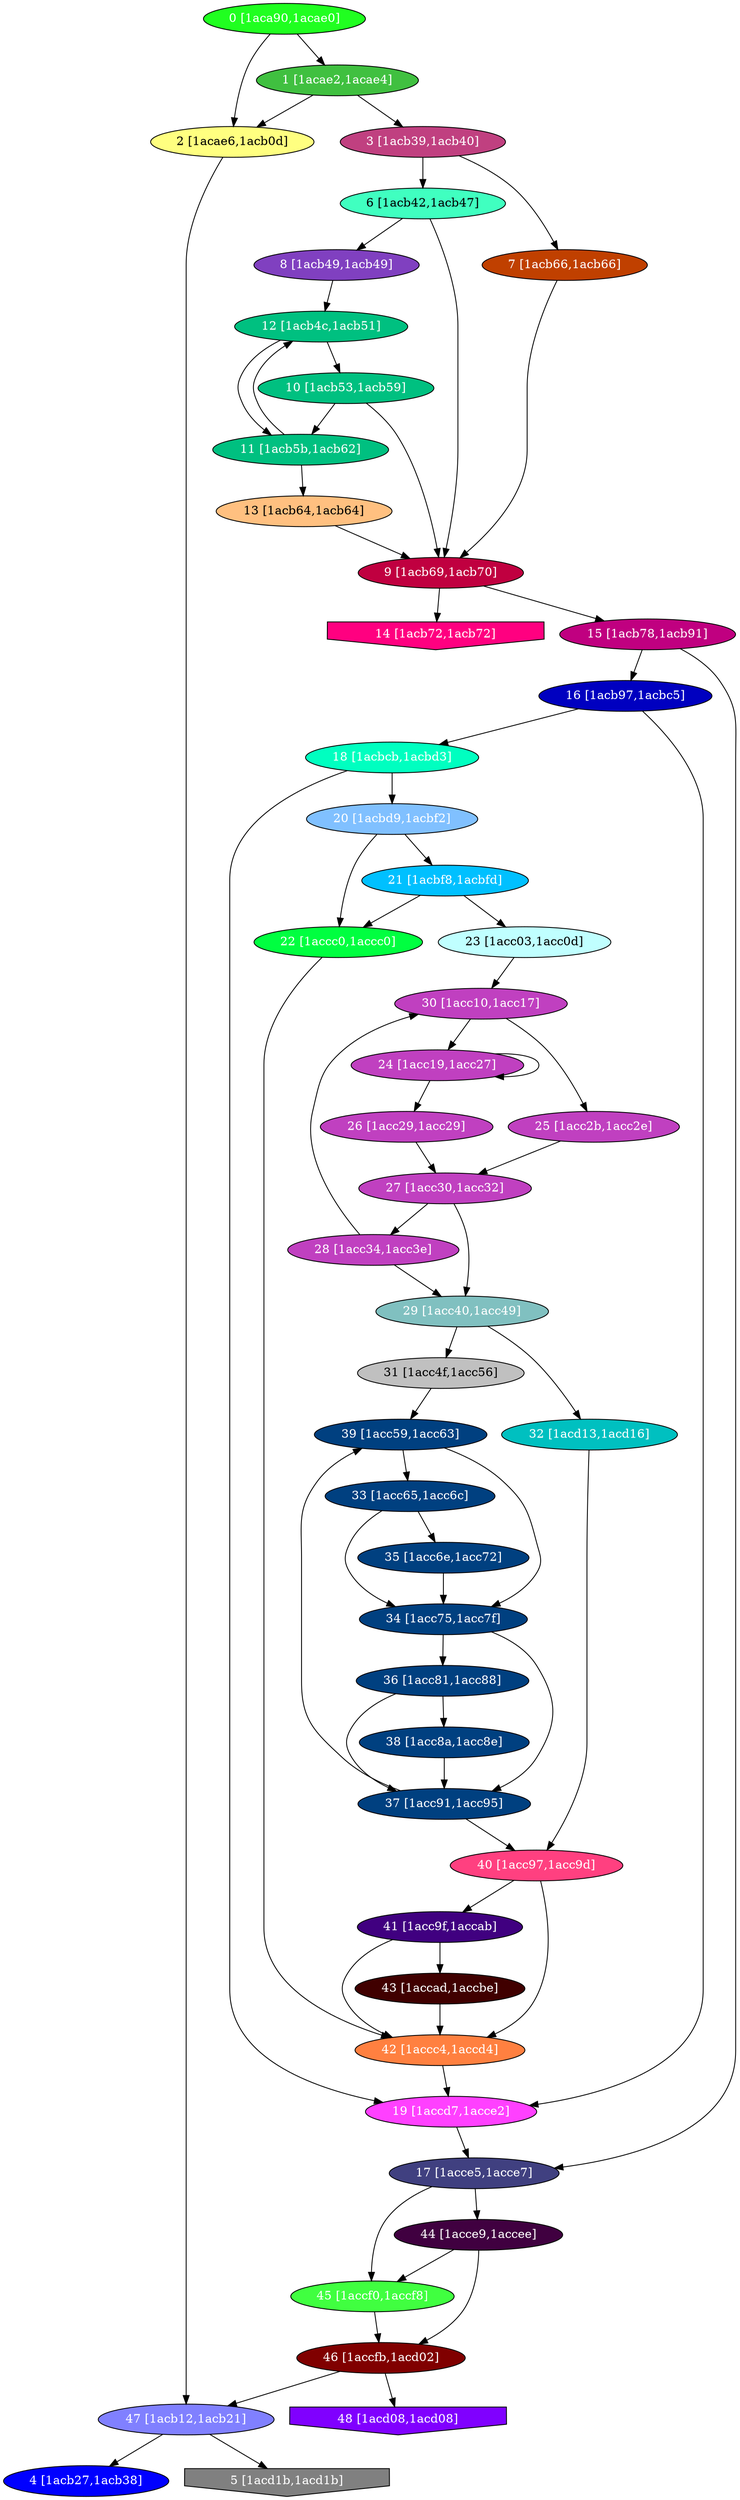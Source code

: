 diGraph libnss3{
	libnss3_0  [style=filled fillcolor="#20FF20" fontcolor="#ffffff" shape=oval label="0 [1aca90,1acae0]"]
	libnss3_1  [style=filled fillcolor="#40C040" fontcolor="#ffffff" shape=oval label="1 [1acae2,1acae4]"]
	libnss3_2  [style=filled fillcolor="#FFFF80" fontcolor="#000000" shape=oval label="2 [1acae6,1acb0d]"]
	libnss3_3  [style=filled fillcolor="#C04080" fontcolor="#ffffff" shape=oval label="3 [1acb39,1acb40]"]
	libnss3_4  [style=filled fillcolor="#0000FF" fontcolor="#ffffff" shape=oval label="4 [1acb27,1acb38]"]
	libnss3_5  [style=filled fillcolor="#808080" fontcolor="#ffffff" shape=invhouse label="5 [1acd1b,1acd1b]"]
	libnss3_6  [style=filled fillcolor="#40FFC0" fontcolor="#000000" shape=oval label="6 [1acb42,1acb47]"]
	libnss3_7  [style=filled fillcolor="#C04000" fontcolor="#ffffff" shape=oval label="7 [1acb66,1acb66]"]
	libnss3_8  [style=filled fillcolor="#8040C0" fontcolor="#ffffff" shape=oval label="8 [1acb49,1acb49]"]
	libnss3_9  [style=filled fillcolor="#C00040" fontcolor="#ffffff" shape=oval label="9 [1acb69,1acb70]"]
	libnss3_a  [style=filled fillcolor="#00C080" fontcolor="#ffffff" shape=oval label="10 [1acb53,1acb59]"]
	libnss3_b  [style=filled fillcolor="#00C080" fontcolor="#ffffff" shape=oval label="11 [1acb5b,1acb62]"]
	libnss3_c  [style=filled fillcolor="#00C080" fontcolor="#ffffff" shape=oval label="12 [1acb4c,1acb51]"]
	libnss3_d  [style=filled fillcolor="#FFC080" fontcolor="#000000" shape=oval label="13 [1acb64,1acb64]"]
	libnss3_e  [style=filled fillcolor="#FF0080" fontcolor="#ffffff" shape=invhouse label="14 [1acb72,1acb72]"]
	libnss3_f  [style=filled fillcolor="#C00080" fontcolor="#ffffff" shape=oval label="15 [1acb78,1acb91]"]
	libnss3_10  [style=filled fillcolor="#0000C0" fontcolor="#ffffff" shape=oval label="16 [1acb97,1acbc5]"]
	libnss3_11  [style=filled fillcolor="#404080" fontcolor="#ffffff" shape=oval label="17 [1acce5,1acce7]"]
	libnss3_12  [style=filled fillcolor="#00FFC0" fontcolor="#ffffff" shape=oval label="18 [1acbcb,1acbd3]"]
	libnss3_13  [style=filled fillcolor="#FF40FF" fontcolor="#ffffff" shape=oval label="19 [1accd7,1acce2]"]
	libnss3_14  [style=filled fillcolor="#80C0FF" fontcolor="#ffffff" shape=oval label="20 [1acbd9,1acbf2]"]
	libnss3_15  [style=filled fillcolor="#00C0FF" fontcolor="#ffffff" shape=oval label="21 [1acbf8,1acbfd]"]
	libnss3_16  [style=filled fillcolor="#00FF40" fontcolor="#ffffff" shape=oval label="22 [1accc0,1accc0]"]
	libnss3_17  [style=filled fillcolor="#C0FFFF" fontcolor="#000000" shape=oval label="23 [1acc03,1acc0d]"]
	libnss3_18  [style=filled fillcolor="#C040C0" fontcolor="#ffffff" shape=oval label="24 [1acc19,1acc27]"]
	libnss3_19  [style=filled fillcolor="#C040C0" fontcolor="#ffffff" shape=oval label="25 [1acc2b,1acc2e]"]
	libnss3_1a  [style=filled fillcolor="#C040C0" fontcolor="#ffffff" shape=oval label="26 [1acc29,1acc29]"]
	libnss3_1b  [style=filled fillcolor="#C040C0" fontcolor="#ffffff" shape=oval label="27 [1acc30,1acc32]"]
	libnss3_1c  [style=filled fillcolor="#C040C0" fontcolor="#ffffff" shape=oval label="28 [1acc34,1acc3e]"]
	libnss3_1d  [style=filled fillcolor="#80C0C0" fontcolor="#ffffff" shape=oval label="29 [1acc40,1acc49]"]
	libnss3_1e  [style=filled fillcolor="#C040C0" fontcolor="#ffffff" shape=oval label="30 [1acc10,1acc17]"]
	libnss3_1f  [style=filled fillcolor="#C0C0C0" fontcolor="#000000" shape=oval label="31 [1acc4f,1acc56]"]
	libnss3_20  [style=filled fillcolor="#00C0C0" fontcolor="#ffffff" shape=oval label="32 [1acd13,1acd16]"]
	libnss3_21  [style=filled fillcolor="#004080" fontcolor="#ffffff" shape=oval label="33 [1acc65,1acc6c]"]
	libnss3_22  [style=filled fillcolor="#004080" fontcolor="#ffffff" shape=oval label="34 [1acc75,1acc7f]"]
	libnss3_23  [style=filled fillcolor="#004080" fontcolor="#ffffff" shape=oval label="35 [1acc6e,1acc72]"]
	libnss3_24  [style=filled fillcolor="#004080" fontcolor="#ffffff" shape=oval label="36 [1acc81,1acc88]"]
	libnss3_25  [style=filled fillcolor="#004080" fontcolor="#ffffff" shape=oval label="37 [1acc91,1acc95]"]
	libnss3_26  [style=filled fillcolor="#004080" fontcolor="#ffffff" shape=oval label="38 [1acc8a,1acc8e]"]
	libnss3_27  [style=filled fillcolor="#004080" fontcolor="#ffffff" shape=oval label="39 [1acc59,1acc63]"]
	libnss3_28  [style=filled fillcolor="#FF4080" fontcolor="#ffffff" shape=oval label="40 [1acc97,1acc9d]"]
	libnss3_29  [style=filled fillcolor="#400080" fontcolor="#ffffff" shape=oval label="41 [1acc9f,1accab]"]
	libnss3_2a  [style=filled fillcolor="#FF8040" fontcolor="#ffffff" shape=oval label="42 [1accc4,1accd4]"]
	libnss3_2b  [style=filled fillcolor="#400000" fontcolor="#ffffff" shape=oval label="43 [1accad,1accbe]"]
	libnss3_2c  [style=filled fillcolor="#400040" fontcolor="#ffffff" shape=oval label="44 [1acce9,1accee]"]
	libnss3_2d  [style=filled fillcolor="#40FF40" fontcolor="#ffffff" shape=oval label="45 [1accf0,1accf8]"]
	libnss3_2e  [style=filled fillcolor="#800000" fontcolor="#ffffff" shape=oval label="46 [1accfb,1acd02]"]
	libnss3_2f  [style=filled fillcolor="#8080FF" fontcolor="#ffffff" shape=oval label="47 [1acb12,1acb21]"]
	libnss3_30  [style=filled fillcolor="#8000FF" fontcolor="#ffffff" shape=invhouse label="48 [1acd08,1acd08]"]

	libnss3_0 -> libnss3_1
	libnss3_0 -> libnss3_2
	libnss3_1 -> libnss3_2
	libnss3_1 -> libnss3_3
	libnss3_2 -> libnss3_2f
	libnss3_3 -> libnss3_6
	libnss3_3 -> libnss3_7
	libnss3_6 -> libnss3_8
	libnss3_6 -> libnss3_9
	libnss3_7 -> libnss3_9
	libnss3_8 -> libnss3_c
	libnss3_9 -> libnss3_e
	libnss3_9 -> libnss3_f
	libnss3_a -> libnss3_9
	libnss3_a -> libnss3_b
	libnss3_b -> libnss3_c
	libnss3_b -> libnss3_d
	libnss3_c -> libnss3_a
	libnss3_c -> libnss3_b
	libnss3_d -> libnss3_9
	libnss3_f -> libnss3_10
	libnss3_f -> libnss3_11
	libnss3_10 -> libnss3_12
	libnss3_10 -> libnss3_13
	libnss3_11 -> libnss3_2c
	libnss3_11 -> libnss3_2d
	libnss3_12 -> libnss3_13
	libnss3_12 -> libnss3_14
	libnss3_13 -> libnss3_11
	libnss3_14 -> libnss3_15
	libnss3_14 -> libnss3_16
	libnss3_15 -> libnss3_16
	libnss3_15 -> libnss3_17
	libnss3_16 -> libnss3_2a
	libnss3_17 -> libnss3_1e
	libnss3_18 -> libnss3_18
	libnss3_18 -> libnss3_1a
	libnss3_19 -> libnss3_1b
	libnss3_1a -> libnss3_1b
	libnss3_1b -> libnss3_1c
	libnss3_1b -> libnss3_1d
	libnss3_1c -> libnss3_1d
	libnss3_1c -> libnss3_1e
	libnss3_1d -> libnss3_1f
	libnss3_1d -> libnss3_20
	libnss3_1e -> libnss3_18
	libnss3_1e -> libnss3_19
	libnss3_1f -> libnss3_27
	libnss3_20 -> libnss3_28
	libnss3_21 -> libnss3_22
	libnss3_21 -> libnss3_23
	libnss3_22 -> libnss3_24
	libnss3_22 -> libnss3_25
	libnss3_23 -> libnss3_22
	libnss3_24 -> libnss3_25
	libnss3_24 -> libnss3_26
	libnss3_25 -> libnss3_27
	libnss3_25 -> libnss3_28
	libnss3_26 -> libnss3_25
	libnss3_27 -> libnss3_21
	libnss3_27 -> libnss3_22
	libnss3_28 -> libnss3_29
	libnss3_28 -> libnss3_2a
	libnss3_29 -> libnss3_2a
	libnss3_29 -> libnss3_2b
	libnss3_2a -> libnss3_13
	libnss3_2b -> libnss3_2a
	libnss3_2c -> libnss3_2d
	libnss3_2c -> libnss3_2e
	libnss3_2d -> libnss3_2e
	libnss3_2e -> libnss3_2f
	libnss3_2e -> libnss3_30
	libnss3_2f -> libnss3_4
	libnss3_2f -> libnss3_5
}